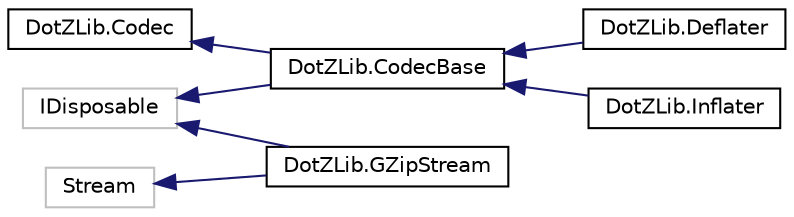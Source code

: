 digraph "Graphical Class Hierarchy"
{
  edge [fontname="Helvetica",fontsize="10",labelfontname="Helvetica",labelfontsize="10"];
  node [fontname="Helvetica",fontsize="10",shape=record];
  rankdir="LR";
  Node1 [label="DotZLib.Codec",height=0.2,width=0.4,color="black", fillcolor="white", style="filled",URL="$interface_dot_z_lib_1_1_codec.html",tooltip="Declares methods and events for implementing compressors/decompressors "];
  Node1 -> Node2 [dir="back",color="midnightblue",fontsize="10",style="solid",fontname="Helvetica"];
  Node2 [label="DotZLib.CodecBase",height=0.2,width=0.4,color="black", fillcolor="white", style="filled",URL="$class_dot_z_lib_1_1_codec_base.html",tooltip="Implements the common functionality needed for all Codecs "];
  Node2 -> Node3 [dir="back",color="midnightblue",fontsize="10",style="solid",fontname="Helvetica"];
  Node3 [label="DotZLib.Deflater",height=0.2,width=0.4,color="black", fillcolor="white", style="filled",URL="$class_dot_z_lib_1_1_deflater.html",tooltip="Implements a data compressor, using the deflate algorithm in the ZLib dll "];
  Node2 -> Node4 [dir="back",color="midnightblue",fontsize="10",style="solid",fontname="Helvetica"];
  Node4 [label="DotZLib.Inflater",height=0.2,width=0.4,color="black", fillcolor="white", style="filled",URL="$class_dot_z_lib_1_1_inflater.html",tooltip="Implements a data decompressor, using the inflate algorithm in the ZLib dll "];
  Node5 [label="IDisposable",height=0.2,width=0.4,color="grey75", fillcolor="white", style="filled"];
  Node5 -> Node2 [dir="back",color="midnightblue",fontsize="10",style="solid",fontname="Helvetica"];
  Node5 -> Node6 [dir="back",color="midnightblue",fontsize="10",style="solid",fontname="Helvetica"];
  Node6 [label="DotZLib.GZipStream",height=0.2,width=0.4,color="black", fillcolor="white", style="filled",URL="$class_dot_z_lib_1_1_g_zip_stream.html",tooltip="Implements a compressed Stream, in GZip (.gz) format. "];
  Node7 [label="Stream",height=0.2,width=0.4,color="grey75", fillcolor="white", style="filled"];
  Node7 -> Node6 [dir="back",color="midnightblue",fontsize="10",style="solid",fontname="Helvetica"];
}
